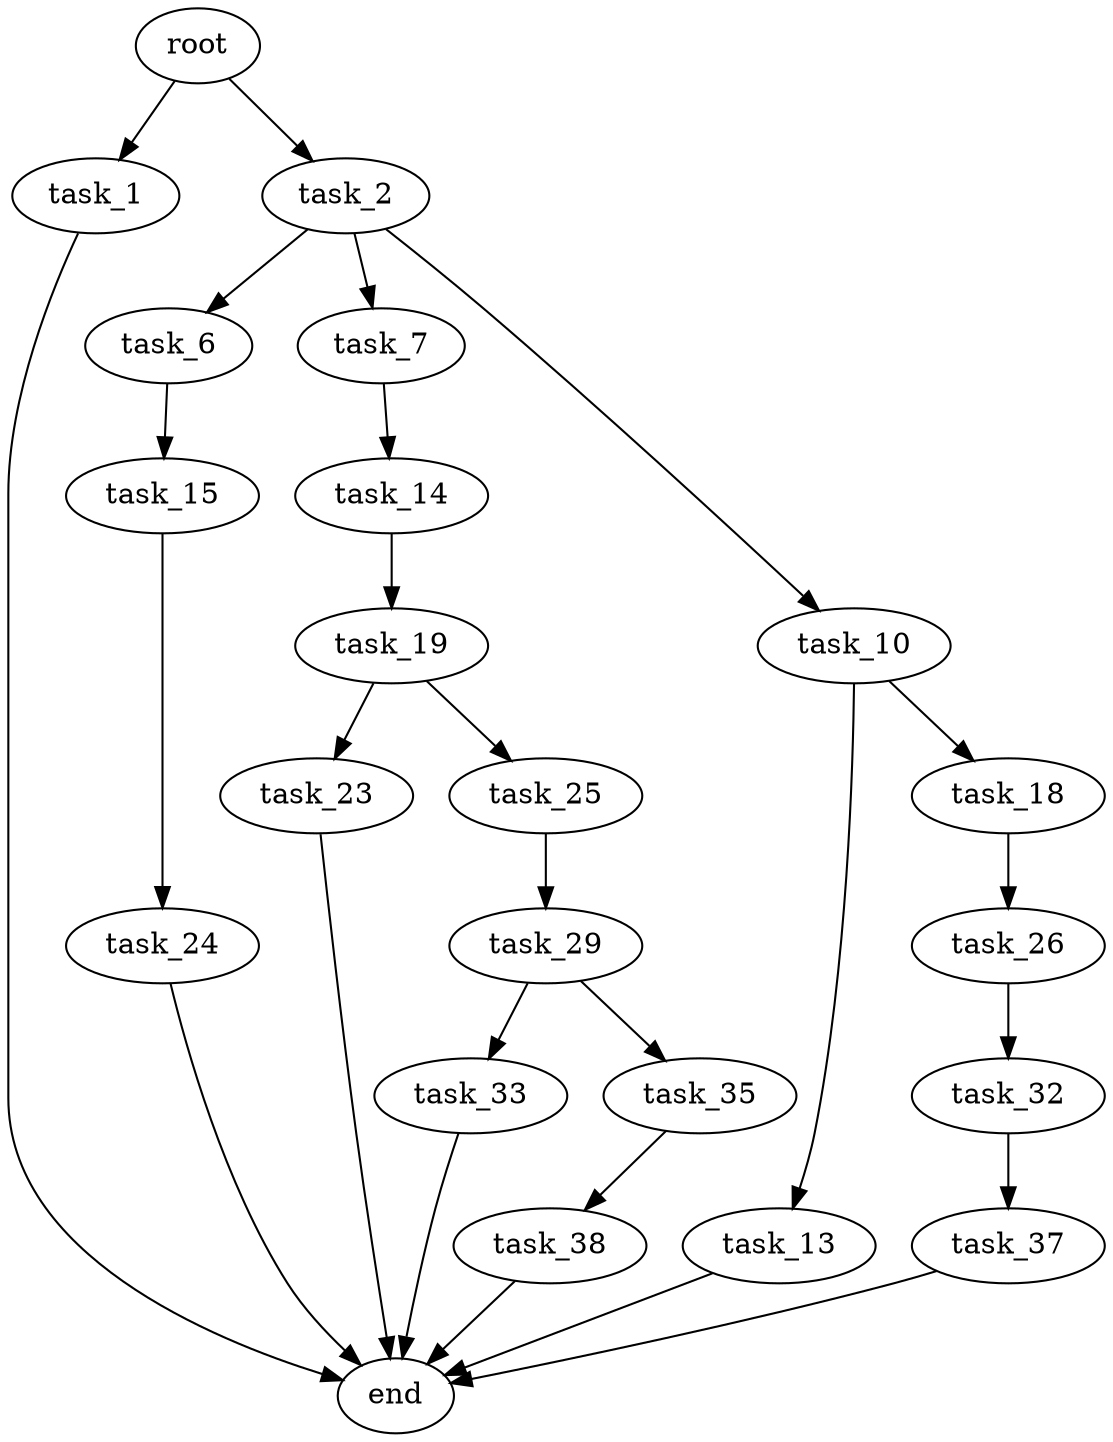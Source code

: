 digraph G {
  root [size="0.000000"];
  task_1 [size="139592355192.000000"];
  task_2 [size="68719476736.000000"];
  end [size="0.000000"];
  task_6 [size="420971656637.000000"];
  task_7 [size="231928233984.000000"];
  task_10 [size="68719476736.000000"];
  task_15 [size="1445860914.000000"];
  task_14 [size="340290643189.000000"];
  task_13 [size="145415009586.000000"];
  task_18 [size="134217728000.000000"];
  task_19 [size="3939781881.000000"];
  task_24 [size="95627867869.000000"];
  task_26 [size="148483054737.000000"];
  task_23 [size="3267565220.000000"];
  task_25 [size="3433763744.000000"];
  task_29 [size="35273404344.000000"];
  task_32 [size="8589934592.000000"];
  task_33 [size="368293445632.000000"];
  task_35 [size="28991029248.000000"];
  task_37 [size="808339030913.000000"];
  task_38 [size="8589934592.000000"];

  root -> task_1 [size="1.000000"];
  root -> task_2 [size="1.000000"];
  task_1 -> end [size="1.000000"];
  task_2 -> task_6 [size="134217728.000000"];
  task_2 -> task_7 [size="134217728.000000"];
  task_2 -> task_10 [size="134217728.000000"];
  task_6 -> task_15 [size="838860800.000000"];
  task_7 -> task_14 [size="301989888.000000"];
  task_10 -> task_13 [size="134217728.000000"];
  task_10 -> task_18 [size="134217728.000000"];
  task_15 -> task_24 [size="134217728.000000"];
  task_14 -> task_19 [size="411041792.000000"];
  task_13 -> end [size="1.000000"];
  task_18 -> task_26 [size="209715200.000000"];
  task_19 -> task_23 [size="209715200.000000"];
  task_19 -> task_25 [size="209715200.000000"];
  task_24 -> end [size="1.000000"];
  task_26 -> task_32 [size="301989888.000000"];
  task_23 -> end [size="1.000000"];
  task_25 -> task_29 [size="134217728.000000"];
  task_29 -> task_33 [size="134217728.000000"];
  task_29 -> task_35 [size="134217728.000000"];
  task_32 -> task_37 [size="33554432.000000"];
  task_33 -> end [size="1.000000"];
  task_35 -> task_38 [size="75497472.000000"];
  task_37 -> end [size="1.000000"];
  task_38 -> end [size="1.000000"];
}
